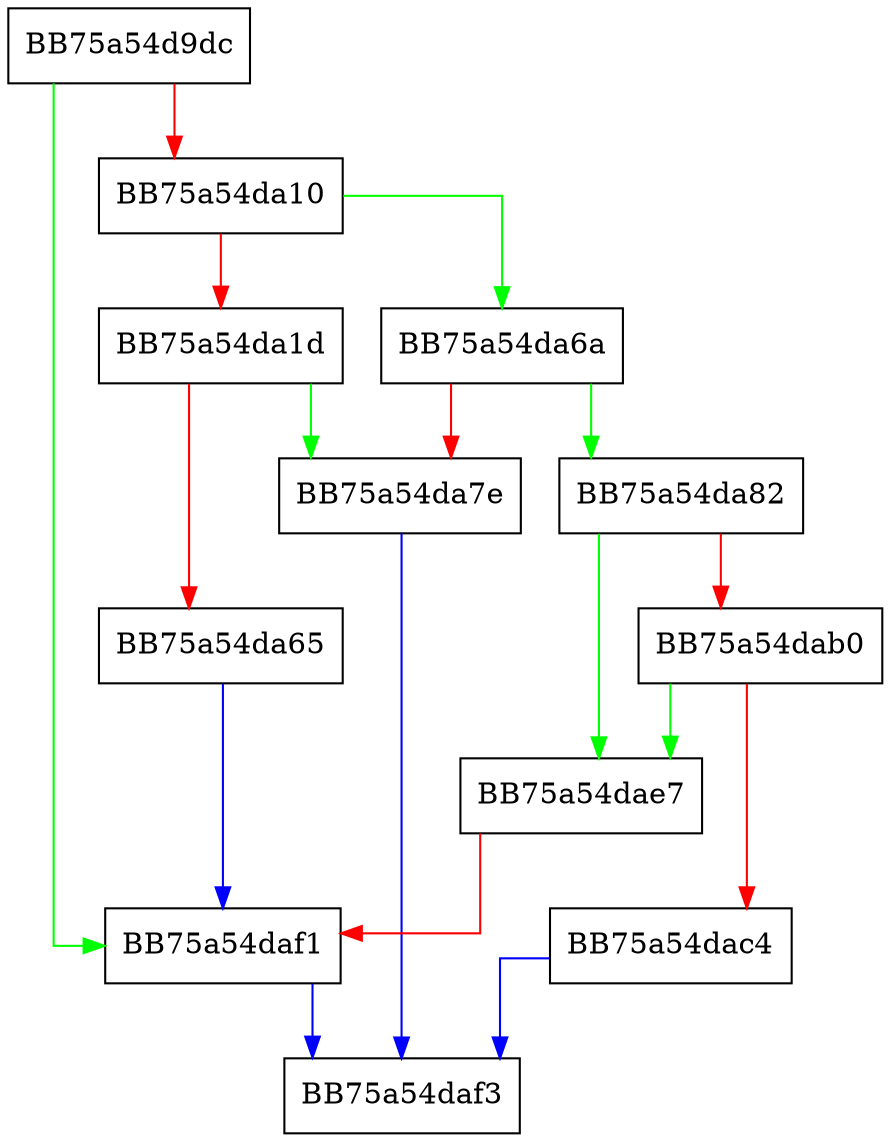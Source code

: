 digraph Seek {
  node [shape="box"];
  graph [splines=ortho];
  BB75a54d9dc -> BB75a54daf1 [color="green"];
  BB75a54d9dc -> BB75a54da10 [color="red"];
  BB75a54da10 -> BB75a54da6a [color="green"];
  BB75a54da10 -> BB75a54da1d [color="red"];
  BB75a54da1d -> BB75a54da7e [color="green"];
  BB75a54da1d -> BB75a54da65 [color="red"];
  BB75a54da65 -> BB75a54daf1 [color="blue"];
  BB75a54da6a -> BB75a54da82 [color="green"];
  BB75a54da6a -> BB75a54da7e [color="red"];
  BB75a54da7e -> BB75a54daf3 [color="blue"];
  BB75a54da82 -> BB75a54dae7 [color="green"];
  BB75a54da82 -> BB75a54dab0 [color="red"];
  BB75a54dab0 -> BB75a54dae7 [color="green"];
  BB75a54dab0 -> BB75a54dac4 [color="red"];
  BB75a54dac4 -> BB75a54daf3 [color="blue"];
  BB75a54dae7 -> BB75a54daf1 [color="red"];
  BB75a54daf1 -> BB75a54daf3 [color="blue"];
}